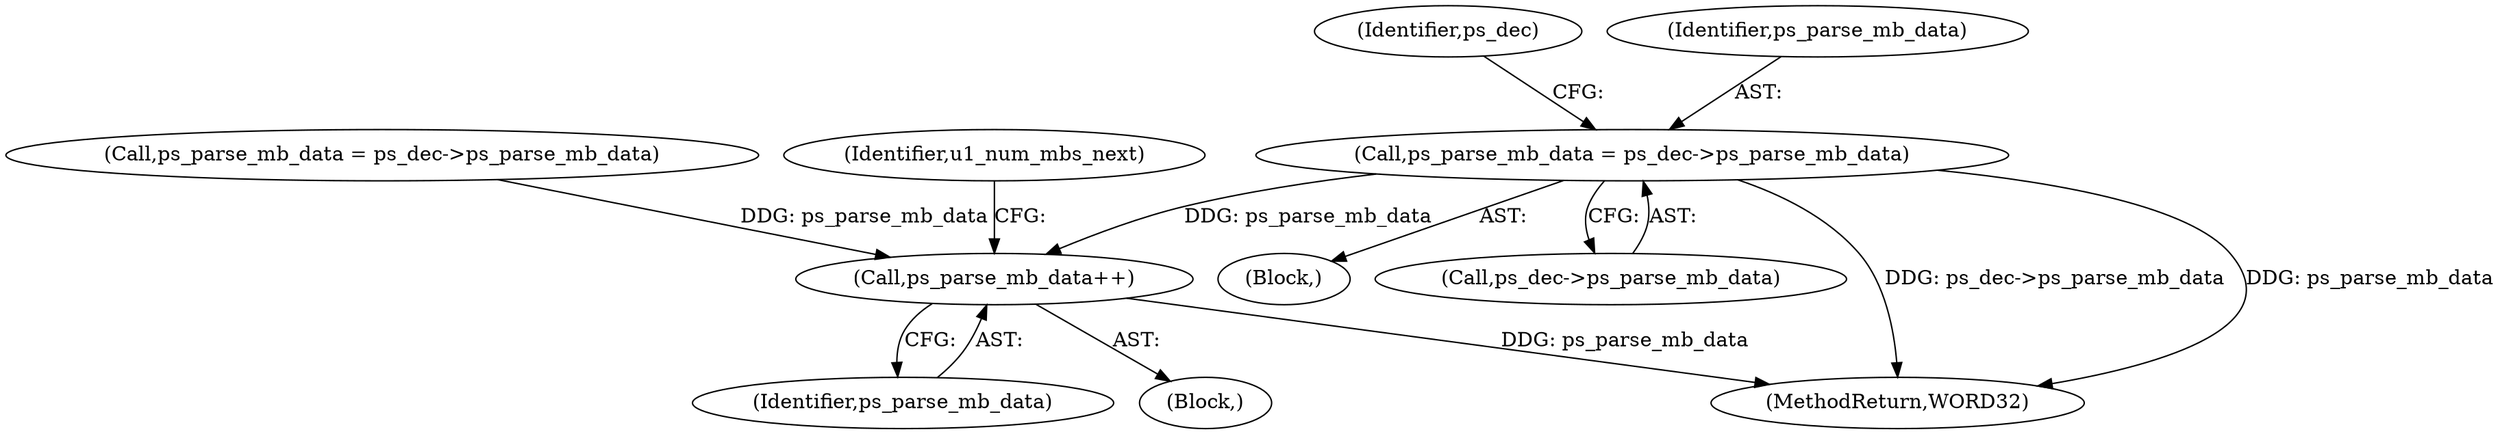 digraph "0_Android_a78887bcffbc2995cf9ed72e0697acf560875e9e_1@pointer" {
"1001221" [label="(Call,ps_parse_mb_data = ps_dec->ps_parse_mb_data)"];
"1001164" [label="(Call,ps_parse_mb_data++)"];
"1000966" [label="(Call,ps_parse_mb_data = ps_dec->ps_parse_mb_data)"];
"1001213" [label="(Block,)"];
"1001223" [label="(Call,ps_dec->ps_parse_mb_data)"];
"1001165" [label="(Identifier,ps_parse_mb_data)"];
"1000997" [label="(Block,)"];
"1001228" [label="(Identifier,ps_dec)"];
"1001167" [label="(Identifier,u1_num_mbs_next)"];
"1001222" [label="(Identifier,ps_parse_mb_data)"];
"1001350" [label="(MethodReturn,WORD32)"];
"1001221" [label="(Call,ps_parse_mb_data = ps_dec->ps_parse_mb_data)"];
"1001164" [label="(Call,ps_parse_mb_data++)"];
"1001221" -> "1001213"  [label="AST: "];
"1001221" -> "1001223"  [label="CFG: "];
"1001222" -> "1001221"  [label="AST: "];
"1001223" -> "1001221"  [label="AST: "];
"1001228" -> "1001221"  [label="CFG: "];
"1001221" -> "1001350"  [label="DDG: ps_dec->ps_parse_mb_data"];
"1001221" -> "1001350"  [label="DDG: ps_parse_mb_data"];
"1001221" -> "1001164"  [label="DDG: ps_parse_mb_data"];
"1001164" -> "1000997"  [label="AST: "];
"1001164" -> "1001165"  [label="CFG: "];
"1001165" -> "1001164"  [label="AST: "];
"1001167" -> "1001164"  [label="CFG: "];
"1001164" -> "1001350"  [label="DDG: ps_parse_mb_data"];
"1000966" -> "1001164"  [label="DDG: ps_parse_mb_data"];
}
